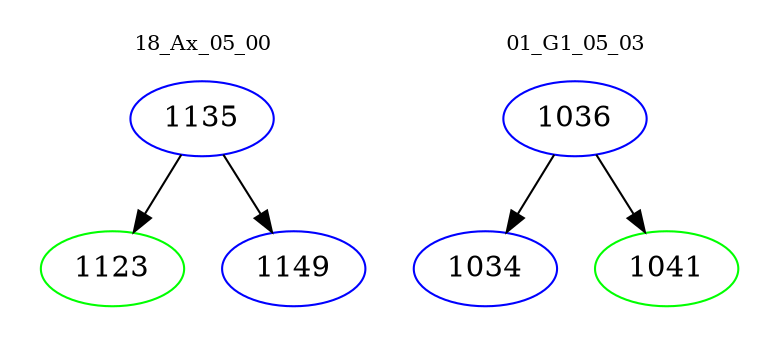 digraph{
subgraph cluster_0 {
color = white
label = "18_Ax_05_00";
fontsize=10;
T0_1135 [label="1135", color="blue"]
T0_1135 -> T0_1123 [color="black"]
T0_1123 [label="1123", color="green"]
T0_1135 -> T0_1149 [color="black"]
T0_1149 [label="1149", color="blue"]
}
subgraph cluster_1 {
color = white
label = "01_G1_05_03";
fontsize=10;
T1_1036 [label="1036", color="blue"]
T1_1036 -> T1_1034 [color="black"]
T1_1034 [label="1034", color="blue"]
T1_1036 -> T1_1041 [color="black"]
T1_1041 [label="1041", color="green"]
}
}
